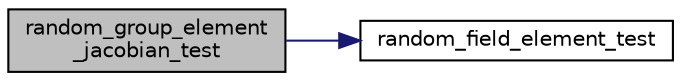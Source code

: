 digraph "random_group_element_jacobian_test"
{
  edge [fontname="Helvetica",fontsize="10",labelfontname="Helvetica",labelfontsize="10"];
  node [fontname="Helvetica",fontsize="10",shape=record];
  rankdir="LR";
  Node33 [label="random_group_element\l_jacobian_test",height=0.2,width=0.4,color="black", fillcolor="grey75", style="filled", fontcolor="black"];
  Node33 -> Node34 [color="midnightblue",fontsize="10",style="solid",fontname="Helvetica"];
  Node34 [label="random_field_element_test",height=0.2,width=0.4,color="black", fillcolor="white", style="filled",URL="$tests_8c.html#a66c0bf6d38f58be4ede062a1a516c701"];
}
